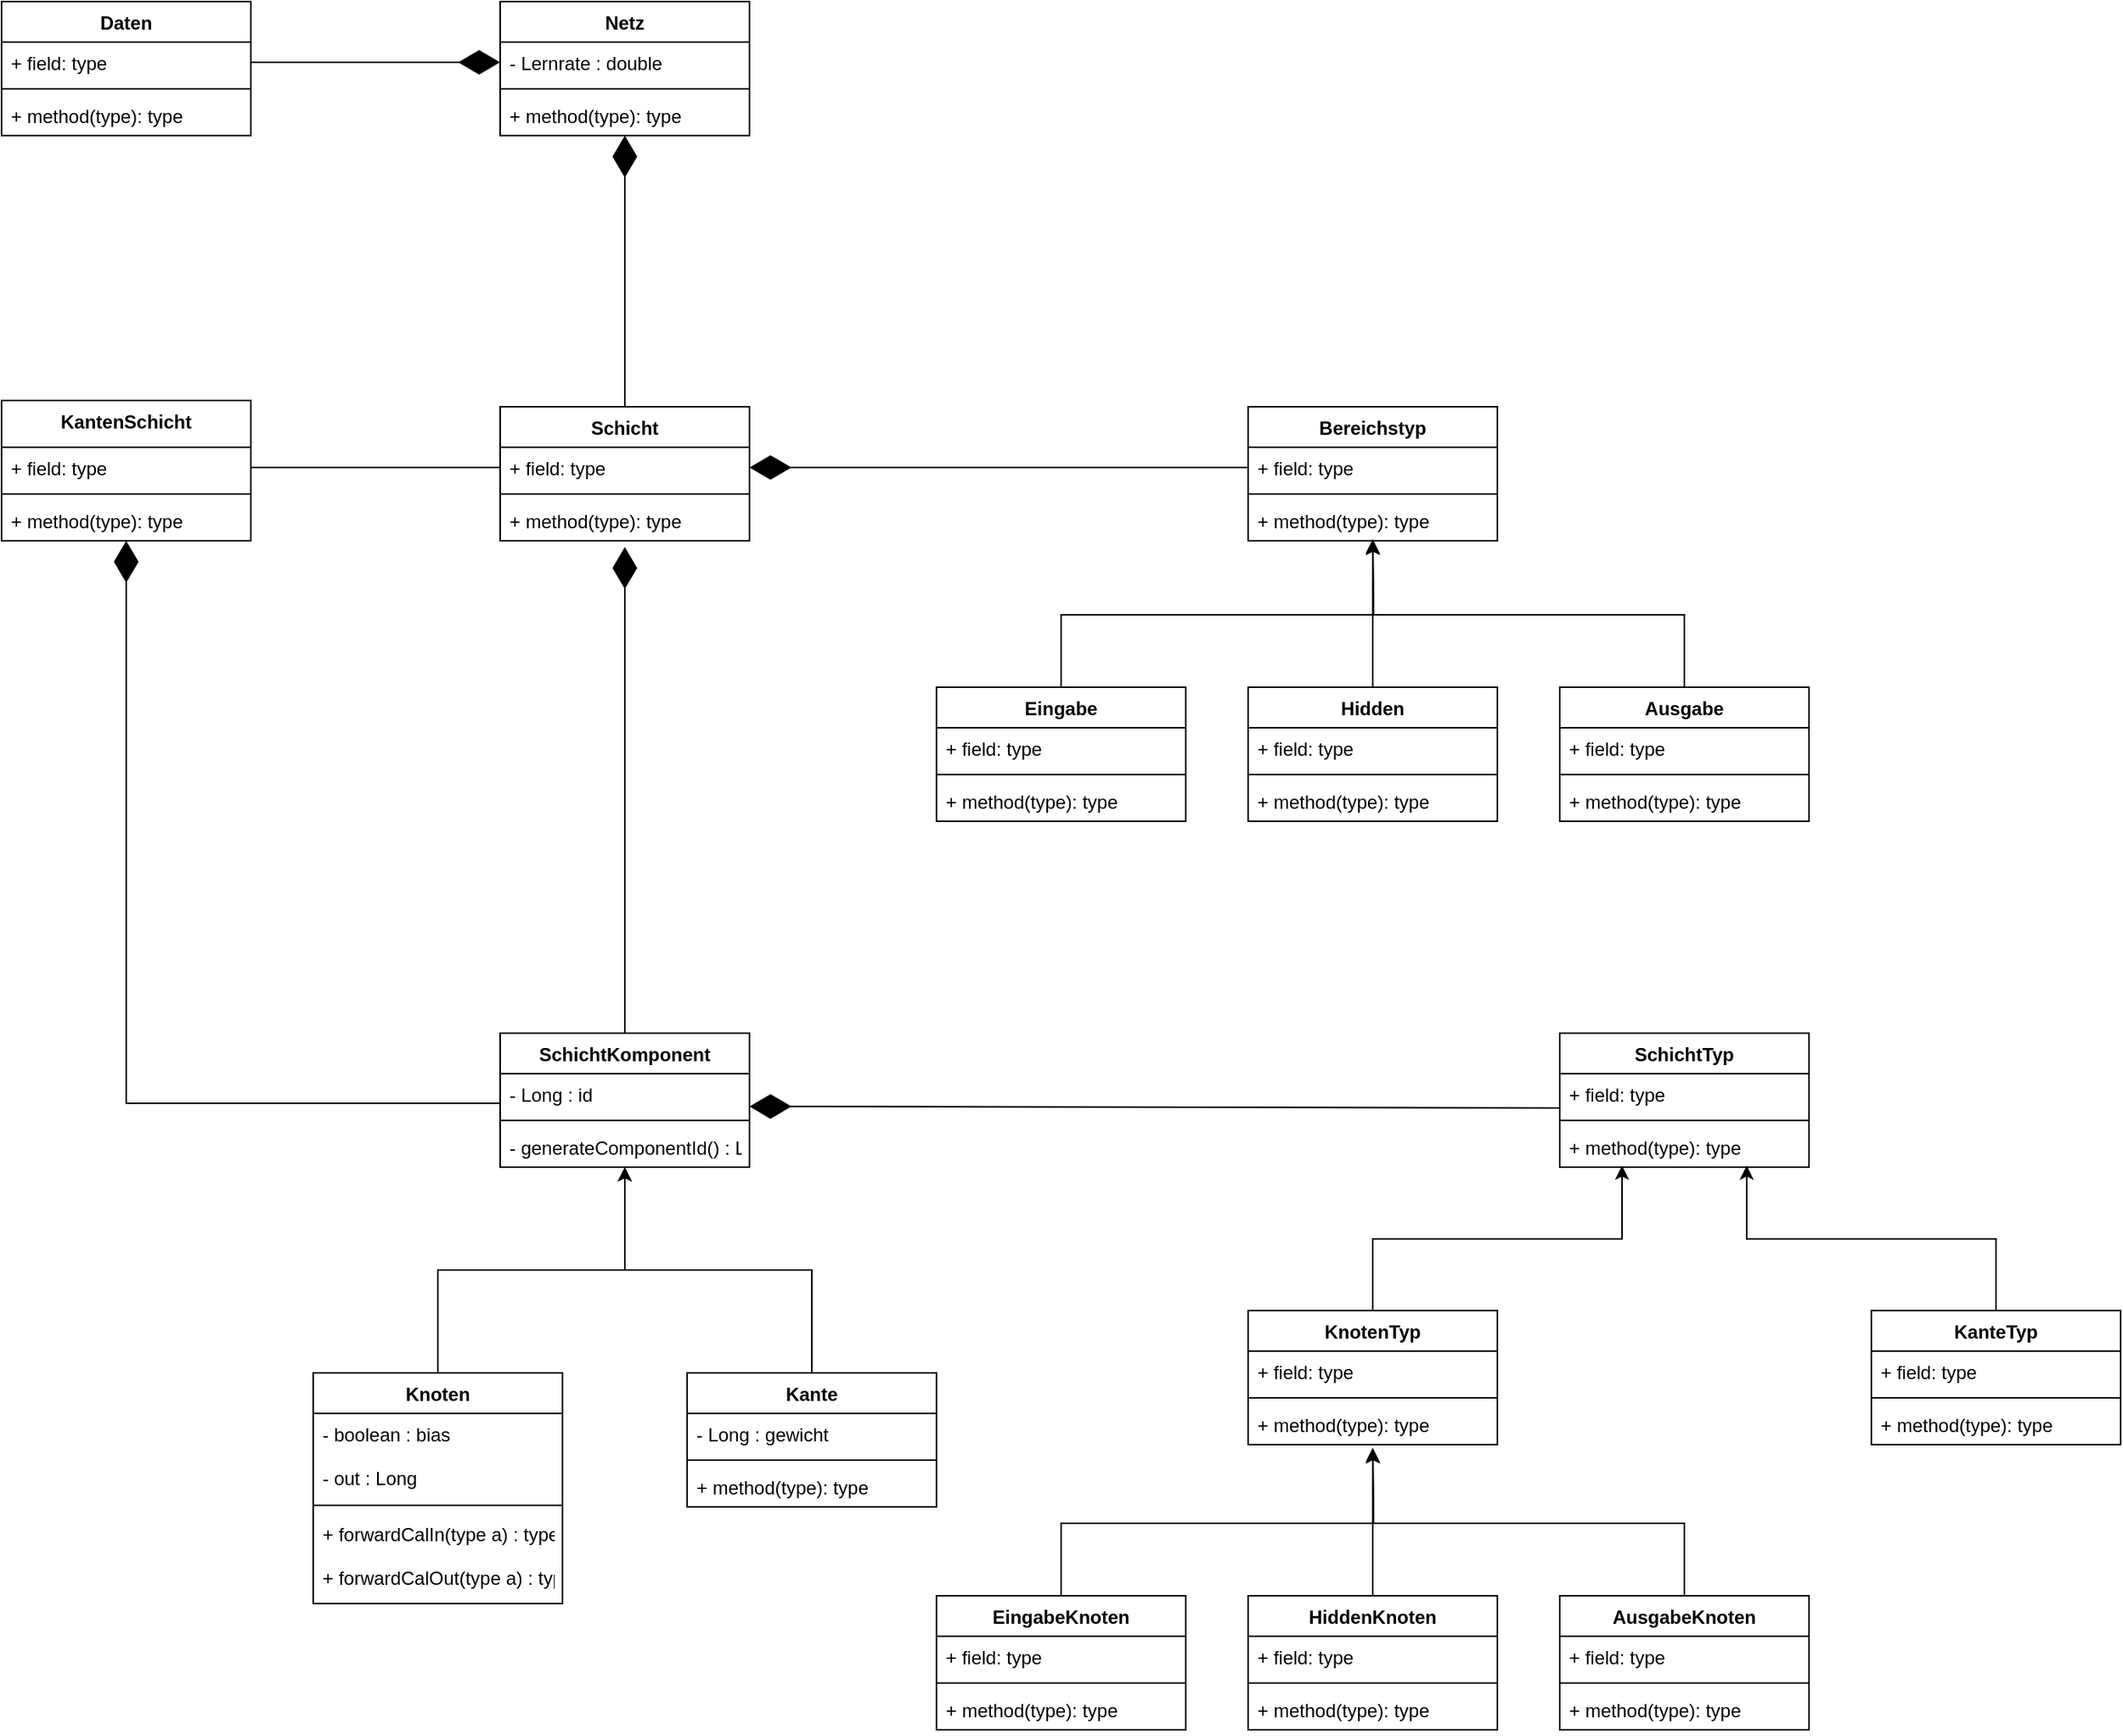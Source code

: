 <mxfile version="20.7.4" type="device"><diagram id="yg5tvU0-YH-fb5f8yUP2" name="Seite-1"><mxGraphModel dx="2689" dy="2240" grid="1" gridSize="10" guides="1" tooltips="1" connect="1" arrows="1" fold="1" page="1" pageScale="1" pageWidth="827" pageHeight="1169" math="0" shadow="0"><root><mxCell id="0"/><mxCell id="1" parent="0"/><mxCell id="HFAqdU0XJk6h-9sOX1NP-1" value="Bereichstyp" style="swimlane;fontStyle=1;align=center;verticalAlign=top;childLayout=stackLayout;horizontal=1;startSize=26;horizontalStack=0;resizeParent=1;resizeParentMax=0;resizeLast=0;collapsible=1;marginBottom=0;" parent="1" vertex="1"><mxGeometry x="560" y="140" width="160" height="86" as="geometry"/></mxCell><mxCell id="HFAqdU0XJk6h-9sOX1NP-2" value="+ field: type" style="text;strokeColor=none;fillColor=none;align=left;verticalAlign=top;spacingLeft=4;spacingRight=4;overflow=hidden;rotatable=0;points=[[0,0.5],[1,0.5]];portConstraint=eastwest;" parent="HFAqdU0XJk6h-9sOX1NP-1" vertex="1"><mxGeometry y="26" width="160" height="26" as="geometry"/></mxCell><mxCell id="HFAqdU0XJk6h-9sOX1NP-3" value="" style="line;strokeWidth=1;fillColor=none;align=left;verticalAlign=middle;spacingTop=-1;spacingLeft=3;spacingRight=3;rotatable=0;labelPosition=right;points=[];portConstraint=eastwest;strokeColor=inherit;" parent="HFAqdU0XJk6h-9sOX1NP-1" vertex="1"><mxGeometry y="52" width="160" height="8" as="geometry"/></mxCell><mxCell id="HFAqdU0XJk6h-9sOX1NP-4" value="+ method(type): type" style="text;strokeColor=none;fillColor=none;align=left;verticalAlign=top;spacingLeft=4;spacingRight=4;overflow=hidden;rotatable=0;points=[[0,0.5],[1,0.5]];portConstraint=eastwest;" parent="HFAqdU0XJk6h-9sOX1NP-1" vertex="1"><mxGeometry y="60" width="160" height="26" as="geometry"/></mxCell><mxCell id="HFAqdU0XJk6h-9sOX1NP-9" value="Schicht" style="swimlane;fontStyle=1;align=center;verticalAlign=top;childLayout=stackLayout;horizontal=1;startSize=26;horizontalStack=0;resizeParent=1;resizeParentMax=0;resizeLast=0;collapsible=1;marginBottom=0;" parent="1" vertex="1"><mxGeometry x="80" y="140" width="160" height="86" as="geometry"/></mxCell><mxCell id="HFAqdU0XJk6h-9sOX1NP-10" value="+ field: type" style="text;strokeColor=none;fillColor=none;align=left;verticalAlign=top;spacingLeft=4;spacingRight=4;overflow=hidden;rotatable=0;points=[[0,0.5],[1,0.5]];portConstraint=eastwest;" parent="HFAqdU0XJk6h-9sOX1NP-9" vertex="1"><mxGeometry y="26" width="160" height="26" as="geometry"/></mxCell><mxCell id="HFAqdU0XJk6h-9sOX1NP-11" value="" style="line;strokeWidth=1;fillColor=none;align=left;verticalAlign=middle;spacingTop=-1;spacingLeft=3;spacingRight=3;rotatable=0;labelPosition=right;points=[];portConstraint=eastwest;strokeColor=inherit;" parent="HFAqdU0XJk6h-9sOX1NP-9" vertex="1"><mxGeometry y="52" width="160" height="8" as="geometry"/></mxCell><mxCell id="HFAqdU0XJk6h-9sOX1NP-12" value="+ method(type): type" style="text;strokeColor=none;fillColor=none;align=left;verticalAlign=top;spacingLeft=4;spacingRight=4;overflow=hidden;rotatable=0;points=[[0,0.5],[1,0.5]];portConstraint=eastwest;" parent="HFAqdU0XJk6h-9sOX1NP-9" vertex="1"><mxGeometry y="60" width="160" height="26" as="geometry"/></mxCell><mxCell id="HFAqdU0XJk6h-9sOX1NP-31" style="edgeStyle=orthogonalEdgeStyle;rounded=0;orthogonalLoop=1;jettySize=auto;html=1;exitX=0.5;exitY=0;exitDx=0;exitDy=0;entryX=0.5;entryY=1;entryDx=0;entryDy=0;entryPerimeter=0;" parent="1" source="HFAqdU0XJk6h-9sOX1NP-13" edge="1"><mxGeometry relative="1" as="geometry"><mxPoint x="640" y="226" as="targetPoint"/></mxGeometry></mxCell><mxCell id="HFAqdU0XJk6h-9sOX1NP-13" value="Eingabe" style="swimlane;fontStyle=1;align=center;verticalAlign=top;childLayout=stackLayout;horizontal=1;startSize=26;horizontalStack=0;resizeParent=1;resizeParentMax=0;resizeLast=0;collapsible=1;marginBottom=0;" parent="1" vertex="1"><mxGeometry x="360" y="320" width="160" height="86" as="geometry"/></mxCell><mxCell id="HFAqdU0XJk6h-9sOX1NP-14" value="+ field: type" style="text;strokeColor=none;fillColor=none;align=left;verticalAlign=top;spacingLeft=4;spacingRight=4;overflow=hidden;rotatable=0;points=[[0,0.5],[1,0.5]];portConstraint=eastwest;" parent="HFAqdU0XJk6h-9sOX1NP-13" vertex="1"><mxGeometry y="26" width="160" height="26" as="geometry"/></mxCell><mxCell id="HFAqdU0XJk6h-9sOX1NP-15" value="" style="line;strokeWidth=1;fillColor=none;align=left;verticalAlign=middle;spacingTop=-1;spacingLeft=3;spacingRight=3;rotatable=0;labelPosition=right;points=[];portConstraint=eastwest;strokeColor=inherit;" parent="HFAqdU0XJk6h-9sOX1NP-13" vertex="1"><mxGeometry y="52" width="160" height="8" as="geometry"/></mxCell><mxCell id="HFAqdU0XJk6h-9sOX1NP-16" value="+ method(type): type" style="text;strokeColor=none;fillColor=none;align=left;verticalAlign=top;spacingLeft=4;spacingRight=4;overflow=hidden;rotatable=0;points=[[0,0.5],[1,0.5]];portConstraint=eastwest;" parent="HFAqdU0XJk6h-9sOX1NP-13" vertex="1"><mxGeometry y="60" width="160" height="26" as="geometry"/></mxCell><mxCell id="HFAqdU0XJk6h-9sOX1NP-33" style="edgeStyle=orthogonalEdgeStyle;rounded=0;orthogonalLoop=1;jettySize=auto;html=1;exitX=0.5;exitY=0;exitDx=0;exitDy=0;entryX=0.5;entryY=0.962;entryDx=0;entryDy=0;entryPerimeter=0;" parent="1" source="HFAqdU0XJk6h-9sOX1NP-17" edge="1"><mxGeometry relative="1" as="geometry"><mxPoint x="640" y="225.012" as="targetPoint"/></mxGeometry></mxCell><mxCell id="HFAqdU0XJk6h-9sOX1NP-17" value="Hidden" style="swimlane;fontStyle=1;align=center;verticalAlign=top;childLayout=stackLayout;horizontal=1;startSize=26;horizontalStack=0;resizeParent=1;resizeParentMax=0;resizeLast=0;collapsible=1;marginBottom=0;" parent="1" vertex="1"><mxGeometry x="560" y="320" width="160" height="86" as="geometry"/></mxCell><mxCell id="HFAqdU0XJk6h-9sOX1NP-18" value="+ field: type" style="text;strokeColor=none;fillColor=none;align=left;verticalAlign=top;spacingLeft=4;spacingRight=4;overflow=hidden;rotatable=0;points=[[0,0.5],[1,0.5]];portConstraint=eastwest;" parent="HFAqdU0XJk6h-9sOX1NP-17" vertex="1"><mxGeometry y="26" width="160" height="26" as="geometry"/></mxCell><mxCell id="HFAqdU0XJk6h-9sOX1NP-19" value="" style="line;strokeWidth=1;fillColor=none;align=left;verticalAlign=middle;spacingTop=-1;spacingLeft=3;spacingRight=3;rotatable=0;labelPosition=right;points=[];portConstraint=eastwest;strokeColor=inherit;" parent="HFAqdU0XJk6h-9sOX1NP-17" vertex="1"><mxGeometry y="52" width="160" height="8" as="geometry"/></mxCell><mxCell id="HFAqdU0XJk6h-9sOX1NP-20" value="+ method(type): type" style="text;strokeColor=none;fillColor=none;align=left;verticalAlign=top;spacingLeft=4;spacingRight=4;overflow=hidden;rotatable=0;points=[[0,0.5],[1,0.5]];portConstraint=eastwest;" parent="HFAqdU0XJk6h-9sOX1NP-17" vertex="1"><mxGeometry y="60" width="160" height="26" as="geometry"/></mxCell><mxCell id="HFAqdU0XJk6h-9sOX1NP-34" style="edgeStyle=orthogonalEdgeStyle;rounded=0;orthogonalLoop=1;jettySize=auto;html=1;exitX=0.5;exitY=0;exitDx=0;exitDy=0;entryX=0.5;entryY=1;entryDx=0;entryDy=0;entryPerimeter=0;" parent="1" source="HFAqdU0XJk6h-9sOX1NP-21" edge="1"><mxGeometry relative="1" as="geometry"><mxPoint x="640" y="226" as="targetPoint"/></mxGeometry></mxCell><mxCell id="HFAqdU0XJk6h-9sOX1NP-21" value="Ausgabe" style="swimlane;fontStyle=1;align=center;verticalAlign=top;childLayout=stackLayout;horizontal=1;startSize=26;horizontalStack=0;resizeParent=1;resizeParentMax=0;resizeLast=0;collapsible=1;marginBottom=0;" parent="1" vertex="1"><mxGeometry x="760" y="320" width="160" height="86" as="geometry"/></mxCell><mxCell id="HFAqdU0XJk6h-9sOX1NP-22" value="+ field: type" style="text;strokeColor=none;fillColor=none;align=left;verticalAlign=top;spacingLeft=4;spacingRight=4;overflow=hidden;rotatable=0;points=[[0,0.5],[1,0.5]];portConstraint=eastwest;" parent="HFAqdU0XJk6h-9sOX1NP-21" vertex="1"><mxGeometry y="26" width="160" height="26" as="geometry"/></mxCell><mxCell id="HFAqdU0XJk6h-9sOX1NP-23" value="" style="line;strokeWidth=1;fillColor=none;align=left;verticalAlign=middle;spacingTop=-1;spacingLeft=3;spacingRight=3;rotatable=0;labelPosition=right;points=[];portConstraint=eastwest;strokeColor=inherit;" parent="HFAqdU0XJk6h-9sOX1NP-21" vertex="1"><mxGeometry y="52" width="160" height="8" as="geometry"/></mxCell><mxCell id="HFAqdU0XJk6h-9sOX1NP-24" value="+ method(type): type" style="text;strokeColor=none;fillColor=none;align=left;verticalAlign=top;spacingLeft=4;spacingRight=4;overflow=hidden;rotatable=0;points=[[0,0.5],[1,0.5]];portConstraint=eastwest;" parent="HFAqdU0XJk6h-9sOX1NP-21" vertex="1"><mxGeometry y="60" width="160" height="26" as="geometry"/></mxCell><mxCell id="HFAqdU0XJk6h-9sOX1NP-29" value="" style="endArrow=diamondThin;endFill=1;endSize=24;html=1;rounded=0;entryX=1;entryY=0.5;entryDx=0;entryDy=0;exitX=0;exitY=0.5;exitDx=0;exitDy=0;" parent="1" source="HFAqdU0XJk6h-9sOX1NP-2" edge="1"><mxGeometry width="160" relative="1" as="geometry"><mxPoint x="370" y="370" as="sourcePoint"/><mxPoint x="240" y="179" as="targetPoint"/></mxGeometry></mxCell><mxCell id="HFAqdU0XJk6h-9sOX1NP-36" value="SchichtKomponent" style="swimlane;fontStyle=1;align=center;verticalAlign=top;childLayout=stackLayout;horizontal=1;startSize=26;horizontalStack=0;resizeParent=1;resizeParentMax=0;resizeLast=0;collapsible=1;marginBottom=0;" parent="1" vertex="1"><mxGeometry x="80" y="542" width="160" height="86" as="geometry"/></mxCell><mxCell id="HFAqdU0XJk6h-9sOX1NP-37" value="- Long : id" style="text;strokeColor=none;fillColor=none;align=left;verticalAlign=top;spacingLeft=4;spacingRight=4;overflow=hidden;rotatable=0;points=[[0,0.5],[1,0.5]];portConstraint=eastwest;" parent="HFAqdU0XJk6h-9sOX1NP-36" vertex="1"><mxGeometry y="26" width="160" height="26" as="geometry"/></mxCell><mxCell id="HFAqdU0XJk6h-9sOX1NP-38" value="" style="line;strokeWidth=1;fillColor=none;align=left;verticalAlign=middle;spacingTop=-1;spacingLeft=3;spacingRight=3;rotatable=0;labelPosition=right;points=[];portConstraint=eastwest;strokeColor=inherit;" parent="HFAqdU0XJk6h-9sOX1NP-36" vertex="1"><mxGeometry y="52" width="160" height="8" as="geometry"/></mxCell><mxCell id="HFAqdU0XJk6h-9sOX1NP-39" value="- generateComponentId() : Long&#10;&#10;" style="text;strokeColor=none;fillColor=none;align=left;verticalAlign=top;spacingLeft=4;spacingRight=4;overflow=hidden;rotatable=0;points=[[0,0.5],[1,0.5]];portConstraint=eastwest;" parent="HFAqdU0XJk6h-9sOX1NP-36" vertex="1"><mxGeometry y="60" width="160" height="26" as="geometry"/></mxCell><mxCell id="HFAqdU0XJk6h-9sOX1NP-40" value="" style="endArrow=diamondThin;endFill=1;endSize=24;html=1;rounded=0;entryX=0.5;entryY=1.154;entryDx=0;entryDy=0;entryPerimeter=0;exitX=0.5;exitY=0;exitDx=0;exitDy=0;" parent="1" source="HFAqdU0XJk6h-9sOX1NP-36" target="HFAqdU0XJk6h-9sOX1NP-12" edge="1"><mxGeometry width="160" relative="1" as="geometry"><mxPoint x="290" y="390" as="sourcePoint"/><mxPoint x="450" y="390" as="targetPoint"/></mxGeometry></mxCell><mxCell id="HFAqdU0XJk6h-9sOX1NP-69" style="edgeStyle=orthogonalEdgeStyle;rounded=0;orthogonalLoop=1;jettySize=auto;html=1;exitX=0.5;exitY=0;exitDx=0;exitDy=0;entryX=0.25;entryY=0.962;entryDx=0;entryDy=0;entryPerimeter=0;" parent="1" source="HFAqdU0XJk6h-9sOX1NP-41" target="HFAqdU0XJk6h-9sOX1NP-68" edge="1"><mxGeometry relative="1" as="geometry"/></mxCell><mxCell id="HFAqdU0XJk6h-9sOX1NP-41" value="KnotenTyp" style="swimlane;fontStyle=1;align=center;verticalAlign=top;childLayout=stackLayout;horizontal=1;startSize=26;horizontalStack=0;resizeParent=1;resizeParentMax=0;resizeLast=0;collapsible=1;marginBottom=0;" parent="1" vertex="1"><mxGeometry x="560" y="720" width="160" height="86" as="geometry"/></mxCell><mxCell id="HFAqdU0XJk6h-9sOX1NP-42" value="+ field: type" style="text;strokeColor=none;fillColor=none;align=left;verticalAlign=top;spacingLeft=4;spacingRight=4;overflow=hidden;rotatable=0;points=[[0,0.5],[1,0.5]];portConstraint=eastwest;" parent="HFAqdU0XJk6h-9sOX1NP-41" vertex="1"><mxGeometry y="26" width="160" height="26" as="geometry"/></mxCell><mxCell id="HFAqdU0XJk6h-9sOX1NP-43" value="" style="line;strokeWidth=1;fillColor=none;align=left;verticalAlign=middle;spacingTop=-1;spacingLeft=3;spacingRight=3;rotatable=0;labelPosition=right;points=[];portConstraint=eastwest;strokeColor=inherit;" parent="HFAqdU0XJk6h-9sOX1NP-41" vertex="1"><mxGeometry y="52" width="160" height="8" as="geometry"/></mxCell><mxCell id="HFAqdU0XJk6h-9sOX1NP-44" value="+ method(type): type" style="text;strokeColor=none;fillColor=none;align=left;verticalAlign=top;spacingLeft=4;spacingRight=4;overflow=hidden;rotatable=0;points=[[0,0.5],[1,0.5]];portConstraint=eastwest;" parent="HFAqdU0XJk6h-9sOX1NP-41" vertex="1"><mxGeometry y="60" width="160" height="26" as="geometry"/></mxCell><mxCell id="HFAqdU0XJk6h-9sOX1NP-46" style="edgeStyle=orthogonalEdgeStyle;rounded=0;orthogonalLoop=1;jettySize=auto;html=1;exitX=0.5;exitY=0;exitDx=0;exitDy=0;entryX=0.5;entryY=1;entryDx=0;entryDy=0;entryPerimeter=0;" parent="1" source="HFAqdU0XJk6h-9sOX1NP-47" edge="1"><mxGeometry relative="1" as="geometry"><mxPoint x="640" y="808.99" as="targetPoint"/></mxGeometry></mxCell><mxCell id="HFAqdU0XJk6h-9sOX1NP-47" value="EingabeKnoten" style="swimlane;fontStyle=1;align=center;verticalAlign=top;childLayout=stackLayout;horizontal=1;startSize=26;horizontalStack=0;resizeParent=1;resizeParentMax=0;resizeLast=0;collapsible=1;marginBottom=0;" parent="1" vertex="1"><mxGeometry x="360" y="902.99" width="160" height="86" as="geometry"/></mxCell><mxCell id="HFAqdU0XJk6h-9sOX1NP-48" value="+ field: type" style="text;strokeColor=none;fillColor=none;align=left;verticalAlign=top;spacingLeft=4;spacingRight=4;overflow=hidden;rotatable=0;points=[[0,0.5],[1,0.5]];portConstraint=eastwest;" parent="HFAqdU0XJk6h-9sOX1NP-47" vertex="1"><mxGeometry y="26" width="160" height="26" as="geometry"/></mxCell><mxCell id="HFAqdU0XJk6h-9sOX1NP-49" value="" style="line;strokeWidth=1;fillColor=none;align=left;verticalAlign=middle;spacingTop=-1;spacingLeft=3;spacingRight=3;rotatable=0;labelPosition=right;points=[];portConstraint=eastwest;strokeColor=inherit;" parent="HFAqdU0XJk6h-9sOX1NP-47" vertex="1"><mxGeometry y="52" width="160" height="8" as="geometry"/></mxCell><mxCell id="HFAqdU0XJk6h-9sOX1NP-50" value="+ method(type): type" style="text;strokeColor=none;fillColor=none;align=left;verticalAlign=top;spacingLeft=4;spacingRight=4;overflow=hidden;rotatable=0;points=[[0,0.5],[1,0.5]];portConstraint=eastwest;" parent="HFAqdU0XJk6h-9sOX1NP-47" vertex="1"><mxGeometry y="60" width="160" height="26" as="geometry"/></mxCell><mxCell id="HFAqdU0XJk6h-9sOX1NP-51" style="edgeStyle=orthogonalEdgeStyle;rounded=0;orthogonalLoop=1;jettySize=auto;html=1;exitX=0.5;exitY=0;exitDx=0;exitDy=0;entryX=0.5;entryY=0.962;entryDx=0;entryDy=0;entryPerimeter=0;" parent="1" source="HFAqdU0XJk6h-9sOX1NP-52" edge="1"><mxGeometry relative="1" as="geometry"><mxPoint x="640" y="808.002" as="targetPoint"/></mxGeometry></mxCell><mxCell id="HFAqdU0XJk6h-9sOX1NP-52" value="HiddenKnoten" style="swimlane;fontStyle=1;align=center;verticalAlign=top;childLayout=stackLayout;horizontal=1;startSize=26;horizontalStack=0;resizeParent=1;resizeParentMax=0;resizeLast=0;collapsible=1;marginBottom=0;" parent="1" vertex="1"><mxGeometry x="560" y="902.99" width="160" height="86" as="geometry"/></mxCell><mxCell id="HFAqdU0XJk6h-9sOX1NP-53" value="+ field: type" style="text;strokeColor=none;fillColor=none;align=left;verticalAlign=top;spacingLeft=4;spacingRight=4;overflow=hidden;rotatable=0;points=[[0,0.5],[1,0.5]];portConstraint=eastwest;" parent="HFAqdU0XJk6h-9sOX1NP-52" vertex="1"><mxGeometry y="26" width="160" height="26" as="geometry"/></mxCell><mxCell id="HFAqdU0XJk6h-9sOX1NP-54" value="" style="line;strokeWidth=1;fillColor=none;align=left;verticalAlign=middle;spacingTop=-1;spacingLeft=3;spacingRight=3;rotatable=0;labelPosition=right;points=[];portConstraint=eastwest;strokeColor=inherit;" parent="HFAqdU0XJk6h-9sOX1NP-52" vertex="1"><mxGeometry y="52" width="160" height="8" as="geometry"/></mxCell><mxCell id="HFAqdU0XJk6h-9sOX1NP-55" value="+ method(type): type" style="text;strokeColor=none;fillColor=none;align=left;verticalAlign=top;spacingLeft=4;spacingRight=4;overflow=hidden;rotatable=0;points=[[0,0.5],[1,0.5]];portConstraint=eastwest;" parent="HFAqdU0XJk6h-9sOX1NP-52" vertex="1"><mxGeometry y="60" width="160" height="26" as="geometry"/></mxCell><mxCell id="HFAqdU0XJk6h-9sOX1NP-56" style="edgeStyle=orthogonalEdgeStyle;rounded=0;orthogonalLoop=1;jettySize=auto;html=1;exitX=0.5;exitY=0;exitDx=0;exitDy=0;entryX=0.5;entryY=1;entryDx=0;entryDy=0;entryPerimeter=0;" parent="1" source="HFAqdU0XJk6h-9sOX1NP-57" edge="1"><mxGeometry relative="1" as="geometry"><mxPoint x="640" y="808.99" as="targetPoint"/></mxGeometry></mxCell><mxCell id="HFAqdU0XJk6h-9sOX1NP-57" value="AusgabeKnoten" style="swimlane;fontStyle=1;align=center;verticalAlign=top;childLayout=stackLayout;horizontal=1;startSize=26;horizontalStack=0;resizeParent=1;resizeParentMax=0;resizeLast=0;collapsible=1;marginBottom=0;" parent="1" vertex="1"><mxGeometry x="760" y="902.99" width="160" height="86" as="geometry"/></mxCell><mxCell id="HFAqdU0XJk6h-9sOX1NP-58" value="+ field: type" style="text;strokeColor=none;fillColor=none;align=left;verticalAlign=top;spacingLeft=4;spacingRight=4;overflow=hidden;rotatable=0;points=[[0,0.5],[1,0.5]];portConstraint=eastwest;" parent="HFAqdU0XJk6h-9sOX1NP-57" vertex="1"><mxGeometry y="26" width="160" height="26" as="geometry"/></mxCell><mxCell id="HFAqdU0XJk6h-9sOX1NP-59" value="" style="line;strokeWidth=1;fillColor=none;align=left;verticalAlign=middle;spacingTop=-1;spacingLeft=3;spacingRight=3;rotatable=0;labelPosition=right;points=[];portConstraint=eastwest;strokeColor=inherit;" parent="HFAqdU0XJk6h-9sOX1NP-57" vertex="1"><mxGeometry y="52" width="160" height="8" as="geometry"/></mxCell><mxCell id="HFAqdU0XJk6h-9sOX1NP-60" value="+ method(type): type" style="text;strokeColor=none;fillColor=none;align=left;verticalAlign=top;spacingLeft=4;spacingRight=4;overflow=hidden;rotatable=0;points=[[0,0.5],[1,0.5]];portConstraint=eastwest;" parent="HFAqdU0XJk6h-9sOX1NP-57" vertex="1"><mxGeometry y="60" width="160" height="26" as="geometry"/></mxCell><mxCell id="HFAqdU0XJk6h-9sOX1NP-70" style="edgeStyle=orthogonalEdgeStyle;rounded=0;orthogonalLoop=1;jettySize=auto;html=1;exitX=0.5;exitY=0;exitDx=0;exitDy=0;entryX=0.75;entryY=0.962;entryDx=0;entryDy=0;entryPerimeter=0;" parent="1" source="HFAqdU0XJk6h-9sOX1NP-61" target="HFAqdU0XJk6h-9sOX1NP-68" edge="1"><mxGeometry relative="1" as="geometry"/></mxCell><mxCell id="HFAqdU0XJk6h-9sOX1NP-61" value="KanteTyp" style="swimlane;fontStyle=1;align=center;verticalAlign=top;childLayout=stackLayout;horizontal=1;startSize=26;horizontalStack=0;resizeParent=1;resizeParentMax=0;resizeLast=0;collapsible=1;marginBottom=0;" parent="1" vertex="1"><mxGeometry x="960" y="720" width="160" height="86" as="geometry"/></mxCell><mxCell id="HFAqdU0XJk6h-9sOX1NP-62" value="+ field: type" style="text;strokeColor=none;fillColor=none;align=left;verticalAlign=top;spacingLeft=4;spacingRight=4;overflow=hidden;rotatable=0;points=[[0,0.5],[1,0.5]];portConstraint=eastwest;" parent="HFAqdU0XJk6h-9sOX1NP-61" vertex="1"><mxGeometry y="26" width="160" height="26" as="geometry"/></mxCell><mxCell id="HFAqdU0XJk6h-9sOX1NP-63" value="" style="line;strokeWidth=1;fillColor=none;align=left;verticalAlign=middle;spacingTop=-1;spacingLeft=3;spacingRight=3;rotatable=0;labelPosition=right;points=[];portConstraint=eastwest;strokeColor=inherit;" parent="HFAqdU0XJk6h-9sOX1NP-61" vertex="1"><mxGeometry y="52" width="160" height="8" as="geometry"/></mxCell><mxCell id="HFAqdU0XJk6h-9sOX1NP-64" value="+ method(type): type" style="text;strokeColor=none;fillColor=none;align=left;verticalAlign=top;spacingLeft=4;spacingRight=4;overflow=hidden;rotatable=0;points=[[0,0.5],[1,0.5]];portConstraint=eastwest;" parent="HFAqdU0XJk6h-9sOX1NP-61" vertex="1"><mxGeometry y="60" width="160" height="26" as="geometry"/></mxCell><mxCell id="HFAqdU0XJk6h-9sOX1NP-65" value="SchichtTyp" style="swimlane;fontStyle=1;align=center;verticalAlign=top;childLayout=stackLayout;horizontal=1;startSize=26;horizontalStack=0;resizeParent=1;resizeParentMax=0;resizeLast=0;collapsible=1;marginBottom=0;" parent="1" vertex="1"><mxGeometry x="760" y="542" width="160" height="86" as="geometry"/></mxCell><mxCell id="HFAqdU0XJk6h-9sOX1NP-66" value="+ field: type" style="text;strokeColor=none;fillColor=none;align=left;verticalAlign=top;spacingLeft=4;spacingRight=4;overflow=hidden;rotatable=0;points=[[0,0.5],[1,0.5]];portConstraint=eastwest;" parent="HFAqdU0XJk6h-9sOX1NP-65" vertex="1"><mxGeometry y="26" width="160" height="26" as="geometry"/></mxCell><mxCell id="HFAqdU0XJk6h-9sOX1NP-67" value="" style="line;strokeWidth=1;fillColor=none;align=left;verticalAlign=middle;spacingTop=-1;spacingLeft=3;spacingRight=3;rotatable=0;labelPosition=right;points=[];portConstraint=eastwest;strokeColor=inherit;" parent="HFAqdU0XJk6h-9sOX1NP-65" vertex="1"><mxGeometry y="52" width="160" height="8" as="geometry"/></mxCell><mxCell id="HFAqdU0XJk6h-9sOX1NP-68" value="+ method(type): type" style="text;strokeColor=none;fillColor=none;align=left;verticalAlign=top;spacingLeft=4;spacingRight=4;overflow=hidden;rotatable=0;points=[[0,0.5],[1,0.5]];portConstraint=eastwest;" parent="HFAqdU0XJk6h-9sOX1NP-65" vertex="1"><mxGeometry y="60" width="160" height="26" as="geometry"/></mxCell><mxCell id="HFAqdU0XJk6h-9sOX1NP-71" value="" style="endArrow=diamondThin;endFill=1;endSize=24;html=1;rounded=0;entryX=1;entryY=0.808;entryDx=0;entryDy=0;entryPerimeter=0;exitX=0;exitY=0.846;exitDx=0;exitDy=0;exitPerimeter=0;" parent="1" source="HFAqdU0XJk6h-9sOX1NP-66" target="HFAqdU0XJk6h-9sOX1NP-37" edge="1"><mxGeometry width="160" relative="1" as="geometry"><mxPoint x="480" y="690" as="sourcePoint"/><mxPoint x="640" y="690" as="targetPoint"/></mxGeometry></mxCell><mxCell id="HFAqdU0XJk6h-9sOX1NP-80" style="edgeStyle=orthogonalEdgeStyle;rounded=0;orthogonalLoop=1;jettySize=auto;html=1;exitX=0.5;exitY=0;exitDx=0;exitDy=0;entryX=0.5;entryY=1;entryDx=0;entryDy=0;entryPerimeter=0;" parent="1" source="HFAqdU0XJk6h-9sOX1NP-72" target="HFAqdU0XJk6h-9sOX1NP-39" edge="1"><mxGeometry relative="1" as="geometry"/></mxCell><mxCell id="HFAqdU0XJk6h-9sOX1NP-72" value="Knoten" style="swimlane;fontStyle=1;align=center;verticalAlign=top;childLayout=stackLayout;horizontal=1;startSize=26;horizontalStack=0;resizeParent=1;resizeParentMax=0;resizeLast=0;collapsible=1;marginBottom=0;" parent="1" vertex="1"><mxGeometry x="-40" y="760" width="160" height="148" as="geometry"/></mxCell><mxCell id="HFAqdU0XJk6h-9sOX1NP-73" value="- boolean : bias&#10;&#10;- out : Long" style="text;strokeColor=none;fillColor=none;align=left;verticalAlign=top;spacingLeft=4;spacingRight=4;overflow=hidden;rotatable=0;points=[[0,0.5],[1,0.5]];portConstraint=eastwest;" parent="HFAqdU0XJk6h-9sOX1NP-72" vertex="1"><mxGeometry y="26" width="160" height="54" as="geometry"/></mxCell><mxCell id="HFAqdU0XJk6h-9sOX1NP-74" value="" style="line;strokeWidth=1;fillColor=none;align=left;verticalAlign=middle;spacingTop=-1;spacingLeft=3;spacingRight=3;rotatable=0;labelPosition=right;points=[];portConstraint=eastwest;strokeColor=inherit;" parent="HFAqdU0XJk6h-9sOX1NP-72" vertex="1"><mxGeometry y="80" width="160" height="10" as="geometry"/></mxCell><mxCell id="HFAqdU0XJk6h-9sOX1NP-75" value="+ forwardCalIn(type a) : type&#10;&#10;+ forwardCalOut(type a) : type" style="text;strokeColor=none;fillColor=none;align=left;verticalAlign=top;spacingLeft=4;spacingRight=4;overflow=hidden;rotatable=0;points=[[0,0.5],[1,0.5]];portConstraint=eastwest;" parent="HFAqdU0XJk6h-9sOX1NP-72" vertex="1"><mxGeometry y="90" width="160" height="58" as="geometry"/></mxCell><mxCell id="HFAqdU0XJk6h-9sOX1NP-81" style="edgeStyle=orthogonalEdgeStyle;rounded=0;orthogonalLoop=1;jettySize=auto;html=1;exitX=0.5;exitY=0;exitDx=0;exitDy=0;entryX=0.5;entryY=1;entryDx=0;entryDy=0;entryPerimeter=0;" parent="1" source="HFAqdU0XJk6h-9sOX1NP-76" target="HFAqdU0XJk6h-9sOX1NP-39" edge="1"><mxGeometry relative="1" as="geometry"/></mxCell><mxCell id="HFAqdU0XJk6h-9sOX1NP-76" value="Kante&#10;" style="swimlane;fontStyle=1;align=center;verticalAlign=top;childLayout=stackLayout;horizontal=1;startSize=26;horizontalStack=0;resizeParent=1;resizeParentMax=0;resizeLast=0;collapsible=1;marginBottom=0;" parent="1" vertex="1"><mxGeometry x="200" y="760" width="160" height="86" as="geometry"/></mxCell><mxCell id="HFAqdU0XJk6h-9sOX1NP-77" value="- Long : gewicht" style="text;strokeColor=none;fillColor=none;align=left;verticalAlign=top;spacingLeft=4;spacingRight=4;overflow=hidden;rotatable=0;points=[[0,0.5],[1,0.5]];portConstraint=eastwest;" parent="HFAqdU0XJk6h-9sOX1NP-76" vertex="1"><mxGeometry y="26" width="160" height="26" as="geometry"/></mxCell><mxCell id="HFAqdU0XJk6h-9sOX1NP-78" value="" style="line;strokeWidth=1;fillColor=none;align=left;verticalAlign=middle;spacingTop=-1;spacingLeft=3;spacingRight=3;rotatable=0;labelPosition=right;points=[];portConstraint=eastwest;strokeColor=inherit;" parent="HFAqdU0XJk6h-9sOX1NP-76" vertex="1"><mxGeometry y="52" width="160" height="8" as="geometry"/></mxCell><mxCell id="HFAqdU0XJk6h-9sOX1NP-79" value="+ method(type): type" style="text;strokeColor=none;fillColor=none;align=left;verticalAlign=top;spacingLeft=4;spacingRight=4;overflow=hidden;rotatable=0;points=[[0,0.5],[1,0.5]];portConstraint=eastwest;" parent="HFAqdU0XJk6h-9sOX1NP-76" vertex="1"><mxGeometry y="60" width="160" height="26" as="geometry"/></mxCell><mxCell id="HFAqdU0XJk6h-9sOX1NP-82" value="Netz" style="swimlane;fontStyle=1;align=center;verticalAlign=top;childLayout=stackLayout;horizontal=1;startSize=26;horizontalStack=0;resizeParent=1;resizeParentMax=0;resizeLast=0;collapsible=1;marginBottom=0;" parent="1" vertex="1"><mxGeometry x="80" y="-120" width="160" height="86" as="geometry"/></mxCell><mxCell id="HFAqdU0XJk6h-9sOX1NP-83" value="- Lernrate : double" style="text;strokeColor=none;fillColor=none;align=left;verticalAlign=top;spacingLeft=4;spacingRight=4;overflow=hidden;rotatable=0;points=[[0,0.5],[1,0.5]];portConstraint=eastwest;" parent="HFAqdU0XJk6h-9sOX1NP-82" vertex="1"><mxGeometry y="26" width="160" height="26" as="geometry"/></mxCell><mxCell id="HFAqdU0XJk6h-9sOX1NP-84" value="" style="line;strokeWidth=1;fillColor=none;align=left;verticalAlign=middle;spacingTop=-1;spacingLeft=3;spacingRight=3;rotatable=0;labelPosition=right;points=[];portConstraint=eastwest;strokeColor=inherit;" parent="HFAqdU0XJk6h-9sOX1NP-82" vertex="1"><mxGeometry y="52" width="160" height="8" as="geometry"/></mxCell><mxCell id="HFAqdU0XJk6h-9sOX1NP-85" value="+ method(type): type" style="text;strokeColor=none;fillColor=none;align=left;verticalAlign=top;spacingLeft=4;spacingRight=4;overflow=hidden;rotatable=0;points=[[0,0.5],[1,0.5]];portConstraint=eastwest;" parent="HFAqdU0XJk6h-9sOX1NP-82" vertex="1"><mxGeometry y="60" width="160" height="26" as="geometry"/></mxCell><mxCell id="HFAqdU0XJk6h-9sOX1NP-86" value="" style="endArrow=diamondThin;endFill=1;endSize=24;html=1;rounded=0;exitX=0.5;exitY=0;exitDx=0;exitDy=0;" parent="1" source="HFAqdU0XJk6h-9sOX1NP-9" target="HFAqdU0XJk6h-9sOX1NP-85" edge="1"><mxGeometry width="160" relative="1" as="geometry"><mxPoint x="480" y="160" as="sourcePoint"/><mxPoint x="160" y="-30" as="targetPoint"/></mxGeometry></mxCell><mxCell id="HFAqdU0XJk6h-9sOX1NP-87" value="Daten" style="swimlane;fontStyle=1;align=center;verticalAlign=top;childLayout=stackLayout;horizontal=1;startSize=26;horizontalStack=0;resizeParent=1;resizeParentMax=0;resizeLast=0;collapsible=1;marginBottom=0;" parent="1" vertex="1"><mxGeometry x="-240" y="-120" width="160" height="86" as="geometry"/></mxCell><mxCell id="HFAqdU0XJk6h-9sOX1NP-88" value="+ field: type" style="text;strokeColor=none;fillColor=none;align=left;verticalAlign=top;spacingLeft=4;spacingRight=4;overflow=hidden;rotatable=0;points=[[0,0.5],[1,0.5]];portConstraint=eastwest;" parent="HFAqdU0XJk6h-9sOX1NP-87" vertex="1"><mxGeometry y="26" width="160" height="26" as="geometry"/></mxCell><mxCell id="HFAqdU0XJk6h-9sOX1NP-89" value="" style="line;strokeWidth=1;fillColor=none;align=left;verticalAlign=middle;spacingTop=-1;spacingLeft=3;spacingRight=3;rotatable=0;labelPosition=right;points=[];portConstraint=eastwest;strokeColor=inherit;" parent="HFAqdU0XJk6h-9sOX1NP-87" vertex="1"><mxGeometry y="52" width="160" height="8" as="geometry"/></mxCell><mxCell id="HFAqdU0XJk6h-9sOX1NP-90" value="+ method(type): type" style="text;strokeColor=none;fillColor=none;align=left;verticalAlign=top;spacingLeft=4;spacingRight=4;overflow=hidden;rotatable=0;points=[[0,0.5],[1,0.5]];portConstraint=eastwest;" parent="HFAqdU0XJk6h-9sOX1NP-87" vertex="1"><mxGeometry y="60" width="160" height="26" as="geometry"/></mxCell><mxCell id="HFAqdU0XJk6h-9sOX1NP-92" value="" style="endArrow=diamondThin;endFill=1;endSize=24;html=1;rounded=0;entryX=0;entryY=0.5;entryDx=0;entryDy=0;exitX=1;exitY=0.5;exitDx=0;exitDy=0;" parent="1" source="HFAqdU0XJk6h-9sOX1NP-88" target="HFAqdU0XJk6h-9sOX1NP-83" edge="1"><mxGeometry width="160" relative="1" as="geometry"><mxPoint x="350" y="10" as="sourcePoint"/><mxPoint x="510" y="10" as="targetPoint"/></mxGeometry></mxCell><mxCell id="_Q30a4BBF_GlDbgrIIkf-6" value="KantenSchicht" style="swimlane;fontStyle=1;align=center;verticalAlign=top;childLayout=stackLayout;horizontal=1;startSize=30;horizontalStack=0;resizeParent=1;resizeParentMax=0;resizeLast=0;collapsible=1;marginBottom=0;" vertex="1" parent="1"><mxGeometry x="-240" y="136" width="160" height="90" as="geometry"/></mxCell><mxCell id="_Q30a4BBF_GlDbgrIIkf-7" value="+ field: type" style="text;strokeColor=none;fillColor=none;align=left;verticalAlign=top;spacingLeft=4;spacingRight=4;overflow=hidden;rotatable=0;points=[[0,0.5],[1,0.5]];portConstraint=eastwest;" vertex="1" parent="_Q30a4BBF_GlDbgrIIkf-6"><mxGeometry y="30" width="160" height="26" as="geometry"/></mxCell><mxCell id="_Q30a4BBF_GlDbgrIIkf-8" value="" style="line;strokeWidth=1;fillColor=none;align=left;verticalAlign=middle;spacingTop=-1;spacingLeft=3;spacingRight=3;rotatable=0;labelPosition=right;points=[];portConstraint=eastwest;strokeColor=inherit;" vertex="1" parent="_Q30a4BBF_GlDbgrIIkf-6"><mxGeometry y="56" width="160" height="8" as="geometry"/></mxCell><mxCell id="_Q30a4BBF_GlDbgrIIkf-9" value="+ method(type): type" style="text;strokeColor=none;fillColor=none;align=left;verticalAlign=top;spacingLeft=4;spacingRight=4;overflow=hidden;rotatable=0;points=[[0,0.5],[1,0.5]];portConstraint=eastwest;" vertex="1" parent="_Q30a4BBF_GlDbgrIIkf-6"><mxGeometry y="64" width="160" height="26" as="geometry"/></mxCell><mxCell id="_Q30a4BBF_GlDbgrIIkf-10" value="" style="line;strokeWidth=1;fillColor=none;align=left;verticalAlign=middle;spacingTop=-1;spacingLeft=3;spacingRight=3;rotatable=0;labelPosition=right;points=[];portConstraint=eastwest;strokeColor=inherit;" vertex="1" parent="1"><mxGeometry x="-80" y="175" width="160" height="8" as="geometry"/></mxCell><mxCell id="_Q30a4BBF_GlDbgrIIkf-16" value="" style="endArrow=diamondThin;endFill=1;endSize=24;html=1;rounded=0;exitX=0;exitY=0.5;exitDx=0;exitDy=0;" edge="1" parent="1"><mxGeometry width="160" relative="1" as="geometry"><mxPoint x="80" y="587" as="sourcePoint"/><mxPoint x="-160" y="226" as="targetPoint"/><Array as="points"><mxPoint x="-160" y="587"/></Array></mxGeometry></mxCell></root></mxGraphModel></diagram></mxfile>
